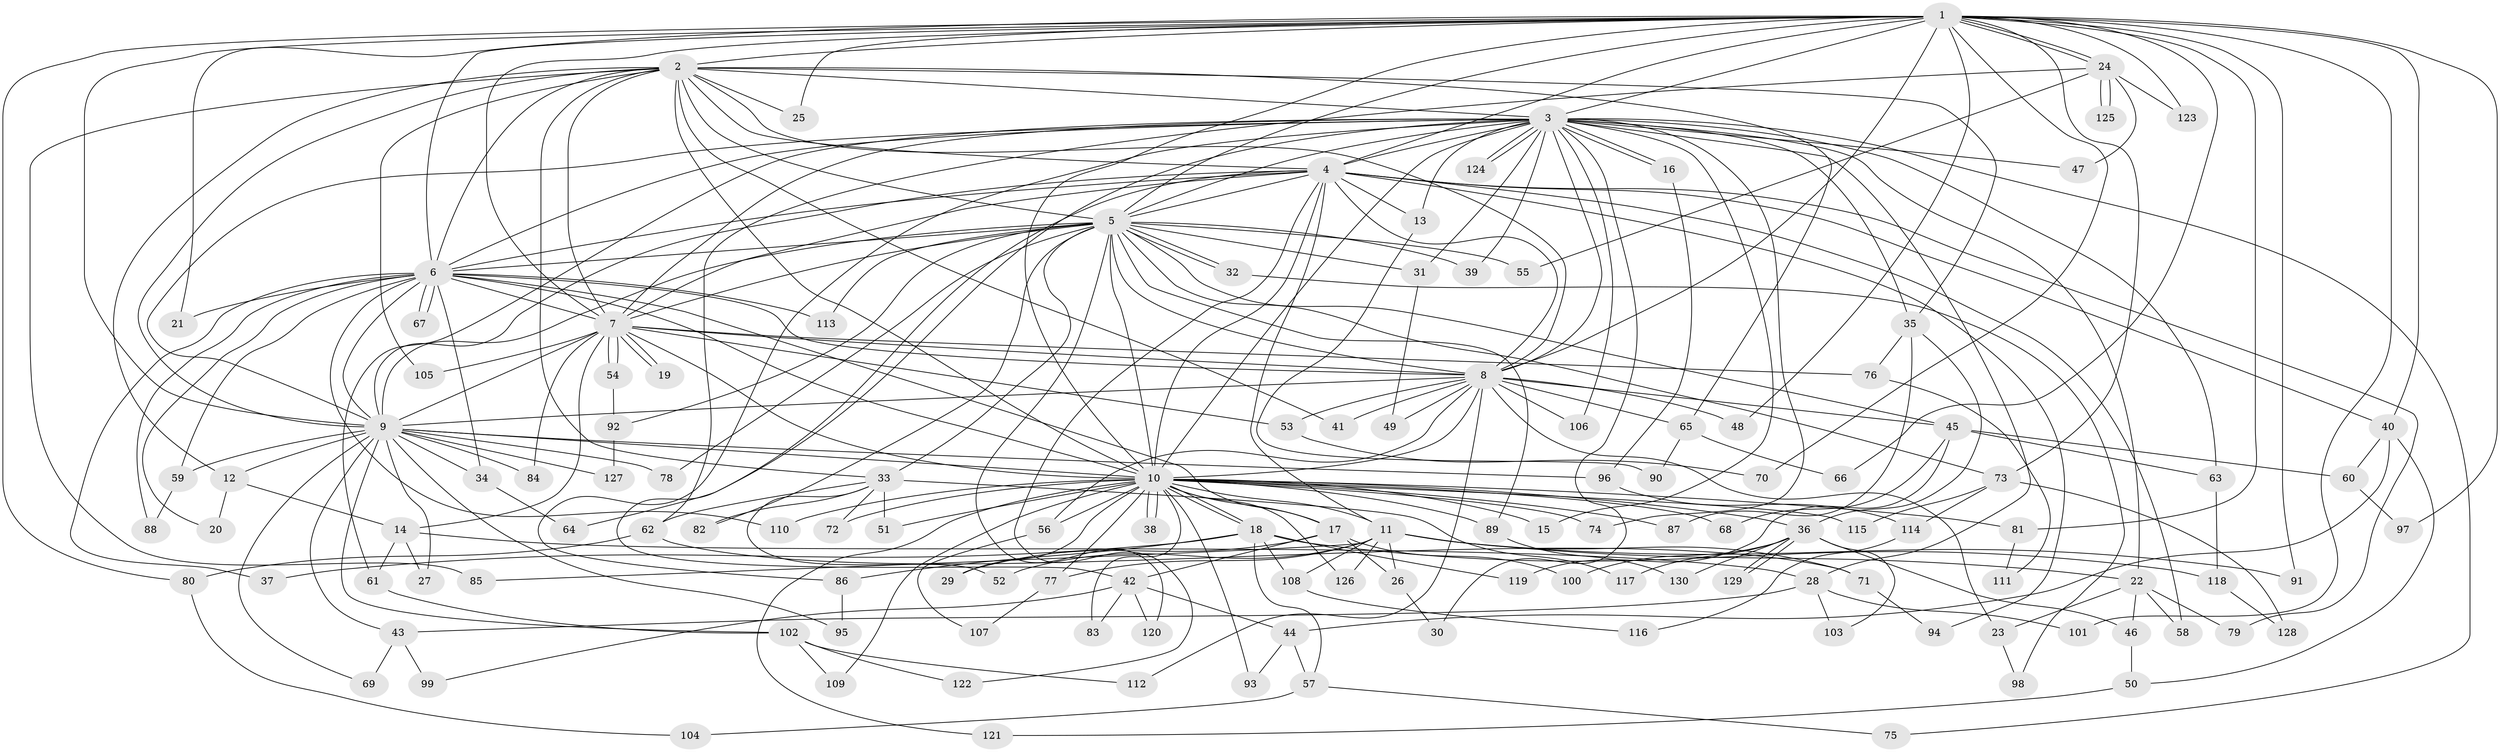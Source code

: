 // coarse degree distribution, {24: 0.009523809523809525, 14: 0.009523809523809525, 28: 0.01904761904761905, 23: 0.009523809523809525, 25: 0.009523809523809525, 20: 0.009523809523809525, 19: 0.009523809523809525, 32: 0.009523809523809525, 4: 0.02857142857142857, 3: 0.19047619047619047, 2: 0.5523809523809524, 7: 0.0380952380952381, 9: 0.009523809523809525, 5: 0.047619047619047616, 6: 0.0380952380952381, 1: 0.009523809523809525}
// Generated by graph-tools (version 1.1) at 2025/51/02/27/25 19:51:47]
// undirected, 130 vertices, 285 edges
graph export_dot {
graph [start="1"]
  node [color=gray90,style=filled];
  1;
  2;
  3;
  4;
  5;
  6;
  7;
  8;
  9;
  10;
  11;
  12;
  13;
  14;
  15;
  16;
  17;
  18;
  19;
  20;
  21;
  22;
  23;
  24;
  25;
  26;
  27;
  28;
  29;
  30;
  31;
  32;
  33;
  34;
  35;
  36;
  37;
  38;
  39;
  40;
  41;
  42;
  43;
  44;
  45;
  46;
  47;
  48;
  49;
  50;
  51;
  52;
  53;
  54;
  55;
  56;
  57;
  58;
  59;
  60;
  61;
  62;
  63;
  64;
  65;
  66;
  67;
  68;
  69;
  70;
  71;
  72;
  73;
  74;
  75;
  76;
  77;
  78;
  79;
  80;
  81;
  82;
  83;
  84;
  85;
  86;
  87;
  88;
  89;
  90;
  91;
  92;
  93;
  94;
  95;
  96;
  97;
  98;
  99;
  100;
  101;
  102;
  103;
  104;
  105;
  106;
  107;
  108;
  109;
  110;
  111;
  112;
  113;
  114;
  115;
  116;
  117;
  118;
  119;
  120;
  121;
  122;
  123;
  124;
  125;
  126;
  127;
  128;
  129;
  130;
  1 -- 2;
  1 -- 3;
  1 -- 4;
  1 -- 5;
  1 -- 6;
  1 -- 7;
  1 -- 8;
  1 -- 9;
  1 -- 10;
  1 -- 21;
  1 -- 24;
  1 -- 24;
  1 -- 25;
  1 -- 40;
  1 -- 48;
  1 -- 66;
  1 -- 70;
  1 -- 73;
  1 -- 80;
  1 -- 81;
  1 -- 91;
  1 -- 97;
  1 -- 101;
  1 -- 123;
  2 -- 3;
  2 -- 4;
  2 -- 5;
  2 -- 6;
  2 -- 7;
  2 -- 8;
  2 -- 9;
  2 -- 10;
  2 -- 12;
  2 -- 25;
  2 -- 33;
  2 -- 35;
  2 -- 41;
  2 -- 65;
  2 -- 85;
  2 -- 105;
  3 -- 4;
  3 -- 5;
  3 -- 6;
  3 -- 7;
  3 -- 8;
  3 -- 9;
  3 -- 10;
  3 -- 13;
  3 -- 15;
  3 -- 16;
  3 -- 16;
  3 -- 22;
  3 -- 28;
  3 -- 30;
  3 -- 31;
  3 -- 35;
  3 -- 39;
  3 -- 47;
  3 -- 61;
  3 -- 63;
  3 -- 64;
  3 -- 74;
  3 -- 75;
  3 -- 86;
  3 -- 106;
  3 -- 124;
  3 -- 124;
  4 -- 5;
  4 -- 6;
  4 -- 7;
  4 -- 8;
  4 -- 9;
  4 -- 10;
  4 -- 11;
  4 -- 13;
  4 -- 40;
  4 -- 42;
  4 -- 58;
  4 -- 79;
  4 -- 94;
  4 -- 122;
  5 -- 6;
  5 -- 7;
  5 -- 8;
  5 -- 9;
  5 -- 10;
  5 -- 31;
  5 -- 32;
  5 -- 32;
  5 -- 33;
  5 -- 39;
  5 -- 45;
  5 -- 55;
  5 -- 73;
  5 -- 78;
  5 -- 82;
  5 -- 89;
  5 -- 92;
  5 -- 113;
  5 -- 120;
  6 -- 7;
  6 -- 8;
  6 -- 9;
  6 -- 10;
  6 -- 17;
  6 -- 20;
  6 -- 21;
  6 -- 34;
  6 -- 37;
  6 -- 59;
  6 -- 67;
  6 -- 67;
  6 -- 88;
  6 -- 110;
  6 -- 113;
  7 -- 8;
  7 -- 9;
  7 -- 10;
  7 -- 14;
  7 -- 19;
  7 -- 19;
  7 -- 53;
  7 -- 54;
  7 -- 54;
  7 -- 76;
  7 -- 84;
  7 -- 105;
  8 -- 9;
  8 -- 10;
  8 -- 23;
  8 -- 41;
  8 -- 45;
  8 -- 48;
  8 -- 49;
  8 -- 53;
  8 -- 56;
  8 -- 65;
  8 -- 106;
  8 -- 112;
  9 -- 10;
  9 -- 12;
  9 -- 27;
  9 -- 34;
  9 -- 43;
  9 -- 59;
  9 -- 69;
  9 -- 78;
  9 -- 84;
  9 -- 95;
  9 -- 96;
  9 -- 102;
  9 -- 127;
  10 -- 11;
  10 -- 15;
  10 -- 17;
  10 -- 18;
  10 -- 18;
  10 -- 29;
  10 -- 36;
  10 -- 38;
  10 -- 38;
  10 -- 51;
  10 -- 56;
  10 -- 68;
  10 -- 72;
  10 -- 74;
  10 -- 77;
  10 -- 81;
  10 -- 83;
  10 -- 87;
  10 -- 89;
  10 -- 93;
  10 -- 109;
  10 -- 110;
  10 -- 115;
  10 -- 121;
  10 -- 126;
  11 -- 22;
  11 -- 26;
  11 -- 52;
  11 -- 71;
  11 -- 77;
  11 -- 85;
  11 -- 91;
  11 -- 108;
  11 -- 126;
  12 -- 14;
  12 -- 20;
  13 -- 90;
  14 -- 27;
  14 -- 28;
  14 -- 61;
  16 -- 96;
  17 -- 26;
  17 -- 29;
  17 -- 42;
  17 -- 100;
  18 -- 37;
  18 -- 57;
  18 -- 86;
  18 -- 108;
  18 -- 118;
  18 -- 119;
  22 -- 23;
  22 -- 46;
  22 -- 58;
  22 -- 79;
  23 -- 98;
  24 -- 47;
  24 -- 55;
  24 -- 62;
  24 -- 123;
  24 -- 125;
  24 -- 125;
  26 -- 30;
  28 -- 43;
  28 -- 101;
  28 -- 103;
  31 -- 49;
  32 -- 98;
  33 -- 51;
  33 -- 52;
  33 -- 62;
  33 -- 72;
  33 -- 82;
  33 -- 117;
  34 -- 64;
  35 -- 36;
  35 -- 76;
  35 -- 87;
  36 -- 46;
  36 -- 100;
  36 -- 103;
  36 -- 117;
  36 -- 129;
  36 -- 129;
  36 -- 130;
  40 -- 44;
  40 -- 50;
  40 -- 60;
  42 -- 44;
  42 -- 83;
  42 -- 99;
  42 -- 120;
  43 -- 69;
  43 -- 99;
  44 -- 57;
  44 -- 93;
  45 -- 60;
  45 -- 63;
  45 -- 68;
  45 -- 119;
  46 -- 50;
  50 -- 121;
  53 -- 70;
  54 -- 92;
  56 -- 107;
  57 -- 75;
  57 -- 104;
  59 -- 88;
  60 -- 97;
  61 -- 102;
  62 -- 71;
  62 -- 80;
  63 -- 118;
  65 -- 66;
  65 -- 90;
  71 -- 94;
  73 -- 114;
  73 -- 115;
  73 -- 128;
  76 -- 111;
  77 -- 107;
  80 -- 104;
  81 -- 111;
  86 -- 95;
  89 -- 130;
  92 -- 127;
  96 -- 114;
  102 -- 109;
  102 -- 112;
  102 -- 122;
  108 -- 116;
  114 -- 116;
  118 -- 128;
}
